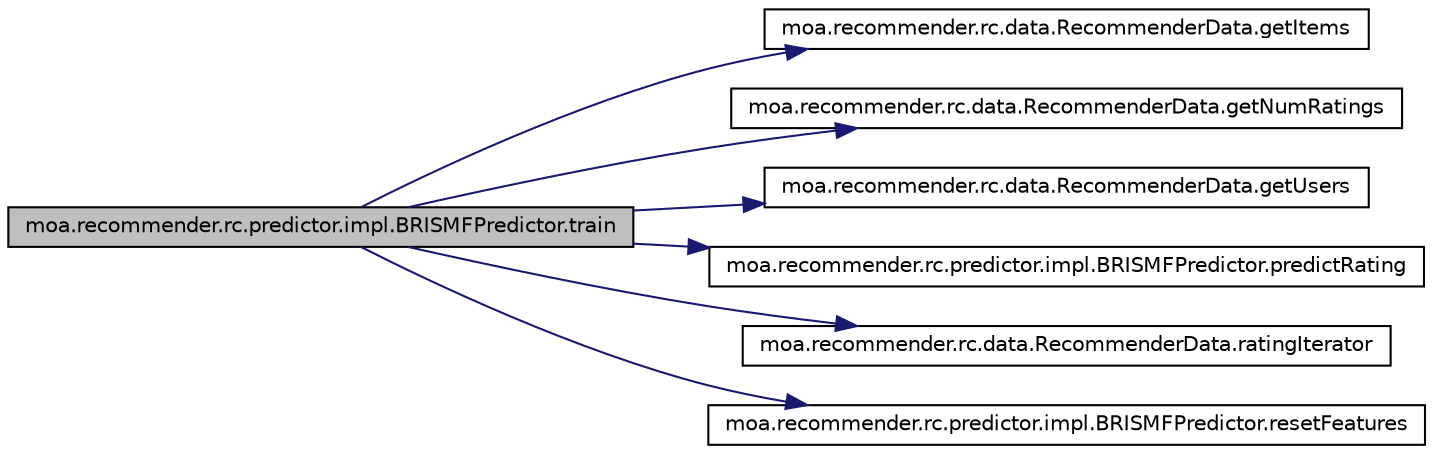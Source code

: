 digraph G
{
  edge [fontname="Helvetica",fontsize="10",labelfontname="Helvetica",labelfontsize="10"];
  node [fontname="Helvetica",fontsize="10",shape=record];
  rankdir=LR;
  Node1 [label="moa.recommender.rc.predictor.impl.BRISMFPredictor.train",height=0.2,width=0.4,color="black", fillcolor="grey75", style="filled" fontcolor="black"];
  Node1 -> Node2 [color="midnightblue",fontsize="10",style="solid",fontname="Helvetica"];
  Node2 [label="moa.recommender.rc.data.RecommenderData.getItems",height=0.2,width=0.4,color="black", fillcolor="white", style="filled",URL="$interfacemoa_1_1recommender_1_1rc_1_1data_1_1RecommenderData.html#ad1f0b76b9d600c8392565f4b8c48f813"];
  Node1 -> Node3 [color="midnightblue",fontsize="10",style="solid",fontname="Helvetica"];
  Node3 [label="moa.recommender.rc.data.RecommenderData.getNumRatings",height=0.2,width=0.4,color="black", fillcolor="white", style="filled",URL="$interfacemoa_1_1recommender_1_1rc_1_1data_1_1RecommenderData.html#a1e9e2fa885622f67246dd1f6fc079c92"];
  Node1 -> Node4 [color="midnightblue",fontsize="10",style="solid",fontname="Helvetica"];
  Node4 [label="moa.recommender.rc.data.RecommenderData.getUsers",height=0.2,width=0.4,color="black", fillcolor="white", style="filled",URL="$interfacemoa_1_1recommender_1_1rc_1_1data_1_1RecommenderData.html#a0d9efb7c95112628707b851c1cc21b74"];
  Node1 -> Node5 [color="midnightblue",fontsize="10",style="solid",fontname="Helvetica"];
  Node5 [label="moa.recommender.rc.predictor.impl.BRISMFPredictor.predictRating",height=0.2,width=0.4,color="black", fillcolor="white", style="filled",URL="$classmoa_1_1recommender_1_1rc_1_1predictor_1_1impl_1_1BRISMFPredictor.html#a59a7c46bea112384c6cdf1ac90895874"];
  Node1 -> Node6 [color="midnightblue",fontsize="10",style="solid",fontname="Helvetica"];
  Node6 [label="moa.recommender.rc.data.RecommenderData.ratingIterator",height=0.2,width=0.4,color="black", fillcolor="white", style="filled",URL="$interfacemoa_1_1recommender_1_1rc_1_1data_1_1RecommenderData.html#a41e907f39d719688c4a5499829e04b8b"];
  Node1 -> Node7 [color="midnightblue",fontsize="10",style="solid",fontname="Helvetica"];
  Node7 [label="moa.recommender.rc.predictor.impl.BRISMFPredictor.resetFeatures",height=0.2,width=0.4,color="black", fillcolor="white", style="filled",URL="$classmoa_1_1recommender_1_1rc_1_1predictor_1_1impl_1_1BRISMFPredictor.html#ab2b684b2a6cfe3a1866eaa1a0abcc392"];
}

